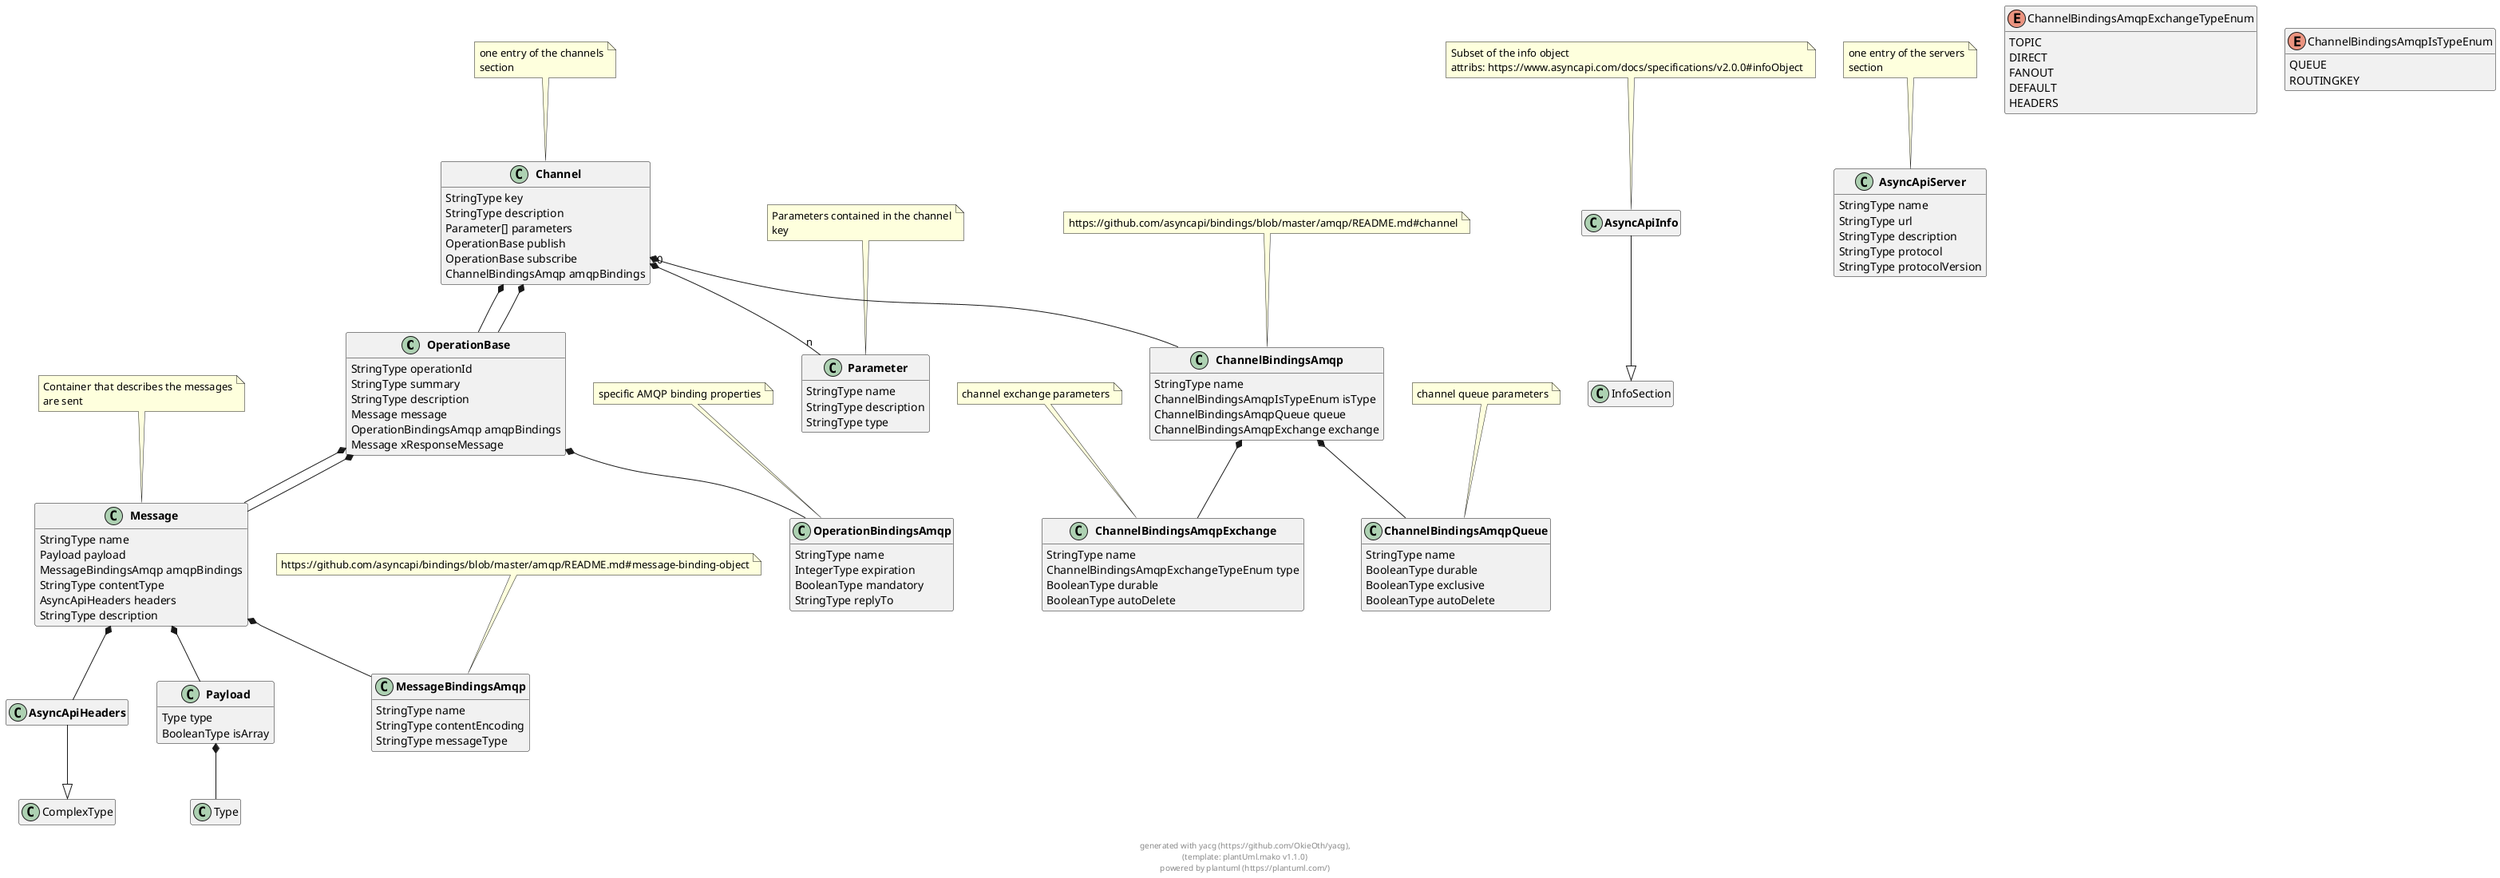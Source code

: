 
@startuml
hide empty methods
hide empty fields


class "**OperationBase**" as OperationBase {
        StringType operationId
        StringType summary
        StringType description
        Message message
        OperationBindingsAmqp amqpBindings
        Message xResponseMessage
}

 

class "**Message**" as Message {
        StringType name
        Payload payload
        MessageBindingsAmqp amqpBindings
        StringType contentType
        AsyncApiHeaders headers
        StringType description
}
note top: Container that describes the messages\nare sent

 

class "**OperationBindingsAmqp**" as OperationBindingsAmqp {
        StringType name
        IntegerType expiration
        BooleanType mandatory
        StringType replyTo
}
note top: specific AMQP binding properties

 

class "**AsyncApiInfo**" as AsyncApiInfo {
}
note top: Subset of the info object\nattribs: https://www.asyncapi.com/docs/specifications/v2.0.0#infoObject

AsyncApiInfo --|> InfoSection
 

class "**AsyncApiServer**" as AsyncApiServer {
        StringType name
        StringType url
        StringType description
        StringType protocol
        StringType protocolVersion
}
note top: one entry of the servers\nsection

 

class "**Channel**" as Channel {
        StringType key
        StringType description
        Parameter[] parameters
        OperationBase publish
        OperationBase subscribe
        ChannelBindingsAmqp amqpBindings
}
note top: one entry of the channels\nsection

 

class "**Parameter**" as Parameter {
        StringType name
        StringType description
        StringType type
}
note top: Parameters contained in the channel\nkey

 

class "**ChannelBindingsAmqp**" as ChannelBindingsAmqp {
        StringType name
        ChannelBindingsAmqpIsTypeEnum isType
        ChannelBindingsAmqpQueue queue
        ChannelBindingsAmqpExchange exchange
}
note top: https://github.com/asyncapi/bindings/blob/master/amqp/README.md#channel

 

class "**ChannelBindingsAmqpExchange**" as ChannelBindingsAmqpExchange {
        StringType name
        ChannelBindingsAmqpExchangeTypeEnum type
        BooleanType durable
        BooleanType autoDelete
}
note top: channel exchange parameters

 

enum "ChannelBindingsAmqpExchangeTypeEnum" as ChannelBindingsAmqpExchangeTypeEnum {
    TOPIC
    DIRECT
    FANOUT
    DEFAULT
    HEADERS
}

class "**ChannelBindingsAmqpQueue**" as ChannelBindingsAmqpQueue {
        StringType name
        BooleanType durable
        BooleanType exclusive
        BooleanType autoDelete
}
note top: channel queue parameters

 

enum "ChannelBindingsAmqpIsTypeEnum" as ChannelBindingsAmqpIsTypeEnum {
    QUEUE
    ROUTINGKEY
}

class "**Payload**" as Payload {
        Type type
        BooleanType isArray
}

 

class "**MessageBindingsAmqp**" as MessageBindingsAmqp {
        StringType name
        StringType contentEncoding
        StringType messageType
}
note top: https://github.com/asyncapi/bindings/blob/master/amqp/README.md#message-binding-object

 

class "**AsyncApiHeaders**" as AsyncApiHeaders {
}

AsyncApiHeaders --|> ComplexType
 


    



OperationBase  *--  Message

OperationBase  *--  OperationBindingsAmqp

OperationBase  *--  Message

    

Message  *--  Payload

Message  *--  MessageBindingsAmqp


Message  *--  AsyncApiHeaders


    




    
    





    


Channel "0" *-- "n" Parameter

Channel  *--  OperationBase

Channel  *--  OperationBase

Channel  *--  ChannelBindingsAmqp

    



    


ChannelBindingsAmqp  *--  ChannelBindingsAmqpQueue

ChannelBindingsAmqp  *--  ChannelBindingsAmqpExchange

    




    
    




    
    
Payload  *--  Type


    



    

footer \ngenerated with yacg (https://github.com/OkieOth/yacg),\n(template: plantUml.mako v1.1.0)\npowered by plantuml (https://plantuml.com/)
@enduml